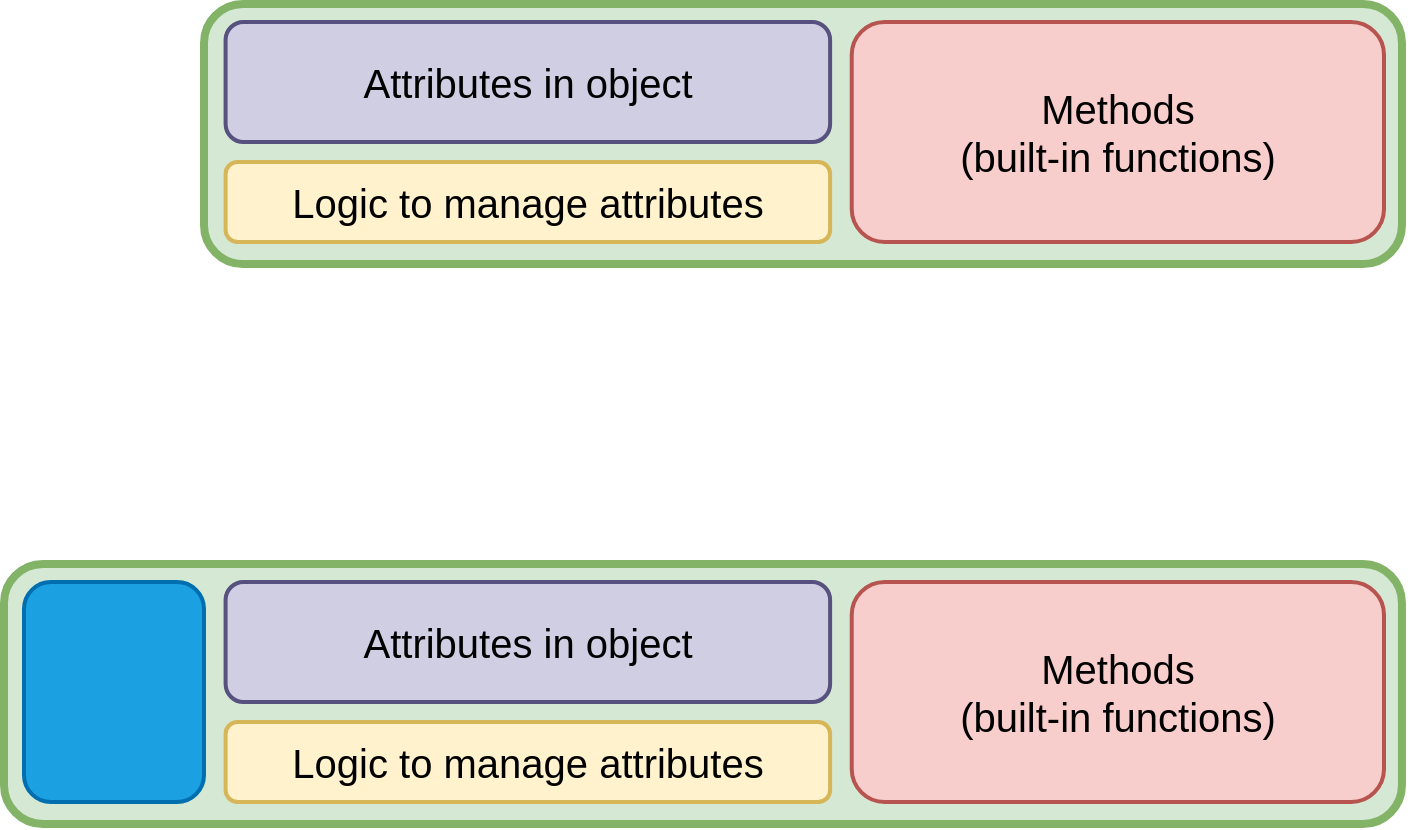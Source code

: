 <mxfile version="19.0.2" type="device"><diagram id="o-GlBjIIxTXlQrCIFuJj" name="Page-1"><mxGraphModel dx="1102" dy="1025" grid="1" gridSize="10" guides="1" tooltips="1" connect="1" arrows="1" fold="1" page="1" pageScale="1" pageWidth="827" pageHeight="1169" math="0" shadow="0"><root><mxCell id="0"/><mxCell id="1" parent="0"/><mxCell id="MvFuOAibIjmGyKfd0Iik-26" value="" style="group" parent="1" vertex="1" connectable="0"><mxGeometry x="110" y="150" width="598.985" height="130" as="geometry"/></mxCell><mxCell id="MvFuOAibIjmGyKfd0Iik-27" value="" style="rounded=1;whiteSpace=wrap;html=1;shadow=0;glass=0;sketch=0;fontSize=20;strokeWidth=4;fillColor=#d5e8d4;strokeColor=#82b366;" parent="MvFuOAibIjmGyKfd0Iik-26" vertex="1"><mxGeometry width="598.985" height="130" as="geometry"/></mxCell><mxCell id="MvFuOAibIjmGyKfd0Iik-28" value="Attributes in object" style="rounded=1;whiteSpace=wrap;html=1;fillColor=#d0cee2;strokeColor=#56517e;fontSize=20;sketch=0;glass=0;strokeWidth=2;" parent="MvFuOAibIjmGyKfd0Iik-26" vertex="1"><mxGeometry x="10.795" y="9" width="302.266" height="60" as="geometry"/></mxCell><mxCell id="MvFuOAibIjmGyKfd0Iik-29" value="Logic to manage attributes" style="rounded=1;whiteSpace=wrap;html=1;fillColor=#fff2cc;strokeColor=#d6b656;fontSize=20;sketch=0;glass=0;strokeWidth=2;" parent="MvFuOAibIjmGyKfd0Iik-26" vertex="1"><mxGeometry x="10.795" y="79" width="302.266" height="40" as="geometry"/></mxCell><mxCell id="MvFuOAibIjmGyKfd0Iik-30" value="Methods&lt;br&gt;(built-in functions)" style="rounded=1;whiteSpace=wrap;html=1;fillColor=#f8cecc;strokeColor=#b85450;fontSize=20;sketch=0;glass=0;strokeWidth=2;" parent="MvFuOAibIjmGyKfd0Iik-26" vertex="1"><mxGeometry x="323.86" y="9" width="266.14" height="110" as="geometry"/></mxCell><mxCell id="jfpiRsnWl7P7s6mKVhGW-3" value="" style="rounded=1;whiteSpace=wrap;html=1;shadow=0;glass=0;sketch=0;fontSize=20;strokeWidth=4;fillColor=#d5e8d4;strokeColor=#82b366;container=0;" vertex="1" parent="1"><mxGeometry x="10" y="430" width="698.98" height="130" as="geometry"/></mxCell><mxCell id="jfpiRsnWl7P7s6mKVhGW-4" value="Attributes in object" style="rounded=1;whiteSpace=wrap;html=1;fillColor=#d0cee2;strokeColor=#56517e;fontSize=20;sketch=0;glass=0;strokeWidth=2;container=0;" vertex="1" parent="1"><mxGeometry x="120.795" y="439" width="302.266" height="60" as="geometry"/></mxCell><mxCell id="jfpiRsnWl7P7s6mKVhGW-5" value="Logic to manage attributes" style="rounded=1;whiteSpace=wrap;html=1;fillColor=#fff2cc;strokeColor=#d6b656;fontSize=20;sketch=0;glass=0;strokeWidth=2;container=0;" vertex="1" parent="1"><mxGeometry x="120.795" y="509" width="302.266" height="40" as="geometry"/></mxCell><mxCell id="jfpiRsnWl7P7s6mKVhGW-6" value="Methods&lt;br&gt;(built-in functions)" style="rounded=1;whiteSpace=wrap;html=1;fillColor=#f8cecc;strokeColor=#b85450;fontSize=20;sketch=0;glass=0;strokeWidth=2;container=0;" vertex="1" parent="1"><mxGeometry x="433.86" y="439" width="266.14" height="110" as="geometry"/></mxCell><mxCell id="jfpiRsnWl7P7s6mKVhGW-7" value="" style="rounded=1;whiteSpace=wrap;html=1;fillColor=#1ba1e2;fontColor=#ffffff;strokeColor=#006EAF;strokeWidth=2;" vertex="1" parent="1"><mxGeometry x="20" y="439" width="90" height="110" as="geometry"/></mxCell></root></mxGraphModel></diagram></mxfile>